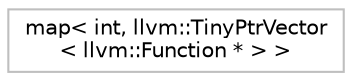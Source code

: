 digraph "Graphical Class Hierarchy"
{
 // LATEX_PDF_SIZE
  bgcolor="transparent";
  edge [fontname="Helvetica",fontsize="10",labelfontname="Helvetica",labelfontsize="10"];
  node [fontname="Helvetica",fontsize="10",shape=record];
  rankdir="LR";
  Node0 [label="map\< int, llvm::TinyPtrVector\l\< llvm::Function * \> \>",height=0.2,width=0.4,color="grey75",tooltip=" "];
}
